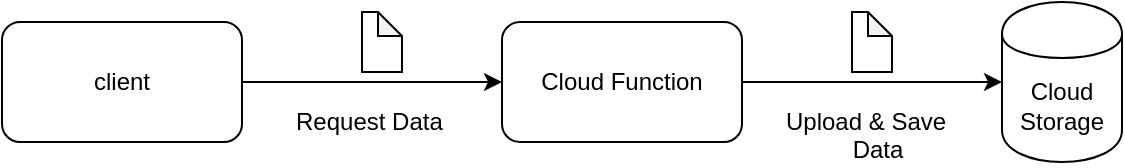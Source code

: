 <mxfile version="12.2.4"><diagram id="RrGhmK7ho7gQ6g-BZDJD"><mxGraphModel dx="473" dy="499" grid="0" gridSize="10" guides="1" tooltips="1" connect="1" arrows="1" fold="1" page="1" pageScale="1" pageWidth="827" pageHeight="1169" math="0" shadow="0"><root><mxCell id="0"/><mxCell id="1" parent="0"/><mxCell id="4" style="edgeStyle=orthogonalEdgeStyle;rounded=0;orthogonalLoop=1;jettySize=auto;html=1;entryX=0;entryY=0.5;entryDx=0;entryDy=0;" edge="1" parent="1" source="2" target="3"><mxGeometry relative="1" as="geometry"/></mxCell><mxCell id="2" value="client" style="rounded=1;whiteSpace=wrap;html=1;" vertex="1" parent="1"><mxGeometry x="50" y="240" width="120" height="60" as="geometry"/></mxCell><mxCell id="9" style="edgeStyle=orthogonalEdgeStyle;rounded=0;orthogonalLoop=1;jettySize=auto;html=1;entryX=0;entryY=0.5;entryDx=0;entryDy=0;" edge="1" parent="1" source="3" target="8"><mxGeometry relative="1" as="geometry"/></mxCell><mxCell id="3" value="Cloud Function" style="rounded=1;whiteSpace=wrap;html=1;" vertex="1" parent="1"><mxGeometry x="300" y="240" width="120" height="60" as="geometry"/></mxCell><mxCell id="5" value="" style="shape=note;whiteSpace=wrap;html=1;backgroundOutline=1;darkOpacity=0.05;size=12;" vertex="1" parent="1"><mxGeometry x="230" y="235" width="20" height="30" as="geometry"/></mxCell><mxCell id="6" value="Request Data" style="text;html=1;resizable=0;points=[];autosize=1;align=left;verticalAlign=top;spacingTop=-4;" vertex="1" parent="1"><mxGeometry x="195" y="280" width="90" height="10" as="geometry"/></mxCell><mxCell id="8" value="Cloud&lt;br&gt;Storage" style="shape=cylinder;whiteSpace=wrap;html=1;boundedLbl=1;backgroundOutline=1;" vertex="1" parent="1"><mxGeometry x="550" y="230" width="60" height="80" as="geometry"/></mxCell><mxCell id="10" value="" style="shape=note;whiteSpace=wrap;html=1;backgroundOutline=1;darkOpacity=0.05;size=12;" vertex="1" parent="1"><mxGeometry x="475" y="235" width="20" height="30" as="geometry"/></mxCell><mxCell id="12" value="Upload &amp;amp; Save&lt;br&gt;&amp;nbsp; &amp;nbsp; &amp;nbsp; &amp;nbsp; &amp;nbsp; Data" style="text;html=1;resizable=0;points=[];autosize=1;align=left;verticalAlign=top;spacingTop=-4;" vertex="1" parent="1"><mxGeometry x="440" y="280" width="100" height="30" as="geometry"/></mxCell></root></mxGraphModel></diagram></mxfile>